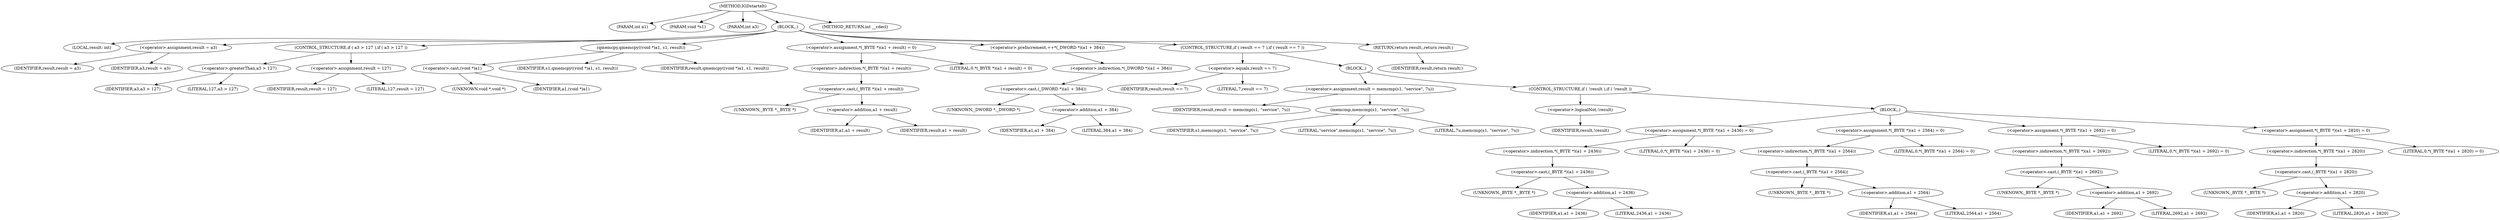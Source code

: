 digraph IGDstartelt {  
"1000102" [label = "(METHOD,IGDstartelt)" ]
"1000103" [label = "(PARAM,int a1)" ]
"1000104" [label = "(PARAM,void *s1)" ]
"1000105" [label = "(PARAM,int a3)" ]
"1000106" [label = "(BLOCK,,)" ]
"1000107" [label = "(LOCAL,result: int)" ]
"1000108" [label = "(<operator>.assignment,result = a3)" ]
"1000109" [label = "(IDENTIFIER,result,result = a3)" ]
"1000110" [label = "(IDENTIFIER,a3,result = a3)" ]
"1000111" [label = "(CONTROL_STRUCTURE,if ( a3 > 127 ),if ( a3 > 127 ))" ]
"1000112" [label = "(<operator>.greaterThan,a3 > 127)" ]
"1000113" [label = "(IDENTIFIER,a3,a3 > 127)" ]
"1000114" [label = "(LITERAL,127,a3 > 127)" ]
"1000115" [label = "(<operator>.assignment,result = 127)" ]
"1000116" [label = "(IDENTIFIER,result,result = 127)" ]
"1000117" [label = "(LITERAL,127,result = 127)" ]
"1000118" [label = "(qmemcpy,qmemcpy((void *)a1, s1, result))" ]
"1000119" [label = "(<operator>.cast,(void *)a1)" ]
"1000120" [label = "(UNKNOWN,void *,void *)" ]
"1000121" [label = "(IDENTIFIER,a1,(void *)a1)" ]
"1000122" [label = "(IDENTIFIER,s1,qmemcpy((void *)a1, s1, result))" ]
"1000123" [label = "(IDENTIFIER,result,qmemcpy((void *)a1, s1, result))" ]
"1000124" [label = "(<operator>.assignment,*(_BYTE *)(a1 + result) = 0)" ]
"1000125" [label = "(<operator>.indirection,*(_BYTE *)(a1 + result))" ]
"1000126" [label = "(<operator>.cast,(_BYTE *)(a1 + result))" ]
"1000127" [label = "(UNKNOWN,_BYTE *,_BYTE *)" ]
"1000128" [label = "(<operator>.addition,a1 + result)" ]
"1000129" [label = "(IDENTIFIER,a1,a1 + result)" ]
"1000130" [label = "(IDENTIFIER,result,a1 + result)" ]
"1000131" [label = "(LITERAL,0,*(_BYTE *)(a1 + result) = 0)" ]
"1000132" [label = "(<operator>.preIncrement,++*(_DWORD *)(a1 + 384))" ]
"1000133" [label = "(<operator>.indirection,*(_DWORD *)(a1 + 384))" ]
"1000134" [label = "(<operator>.cast,(_DWORD *)(a1 + 384))" ]
"1000135" [label = "(UNKNOWN,_DWORD *,_DWORD *)" ]
"1000136" [label = "(<operator>.addition,a1 + 384)" ]
"1000137" [label = "(IDENTIFIER,a1,a1 + 384)" ]
"1000138" [label = "(LITERAL,384,a1 + 384)" ]
"1000139" [label = "(CONTROL_STRUCTURE,if ( result == 7 ),if ( result == 7 ))" ]
"1000140" [label = "(<operator>.equals,result == 7)" ]
"1000141" [label = "(IDENTIFIER,result,result == 7)" ]
"1000142" [label = "(LITERAL,7,result == 7)" ]
"1000143" [label = "(BLOCK,,)" ]
"1000144" [label = "(<operator>.assignment,result = memcmp(s1, \"service\", 7u))" ]
"1000145" [label = "(IDENTIFIER,result,result = memcmp(s1, \"service\", 7u))" ]
"1000146" [label = "(memcmp,memcmp(s1, \"service\", 7u))" ]
"1000147" [label = "(IDENTIFIER,s1,memcmp(s1, \"service\", 7u))" ]
"1000148" [label = "(LITERAL,\"service\",memcmp(s1, \"service\", 7u))" ]
"1000149" [label = "(LITERAL,7u,memcmp(s1, \"service\", 7u))" ]
"1000150" [label = "(CONTROL_STRUCTURE,if ( !result ),if ( !result ))" ]
"1000151" [label = "(<operator>.logicalNot,!result)" ]
"1000152" [label = "(IDENTIFIER,result,!result)" ]
"1000153" [label = "(BLOCK,,)" ]
"1000154" [label = "(<operator>.assignment,*(_BYTE *)(a1 + 2436) = 0)" ]
"1000155" [label = "(<operator>.indirection,*(_BYTE *)(a1 + 2436))" ]
"1000156" [label = "(<operator>.cast,(_BYTE *)(a1 + 2436))" ]
"1000157" [label = "(UNKNOWN,_BYTE *,_BYTE *)" ]
"1000158" [label = "(<operator>.addition,a1 + 2436)" ]
"1000159" [label = "(IDENTIFIER,a1,a1 + 2436)" ]
"1000160" [label = "(LITERAL,2436,a1 + 2436)" ]
"1000161" [label = "(LITERAL,0,*(_BYTE *)(a1 + 2436) = 0)" ]
"1000162" [label = "(<operator>.assignment,*(_BYTE *)(a1 + 2564) = 0)" ]
"1000163" [label = "(<operator>.indirection,*(_BYTE *)(a1 + 2564))" ]
"1000164" [label = "(<operator>.cast,(_BYTE *)(a1 + 2564))" ]
"1000165" [label = "(UNKNOWN,_BYTE *,_BYTE *)" ]
"1000166" [label = "(<operator>.addition,a1 + 2564)" ]
"1000167" [label = "(IDENTIFIER,a1,a1 + 2564)" ]
"1000168" [label = "(LITERAL,2564,a1 + 2564)" ]
"1000169" [label = "(LITERAL,0,*(_BYTE *)(a1 + 2564) = 0)" ]
"1000170" [label = "(<operator>.assignment,*(_BYTE *)(a1 + 2692) = 0)" ]
"1000171" [label = "(<operator>.indirection,*(_BYTE *)(a1 + 2692))" ]
"1000172" [label = "(<operator>.cast,(_BYTE *)(a1 + 2692))" ]
"1000173" [label = "(UNKNOWN,_BYTE *,_BYTE *)" ]
"1000174" [label = "(<operator>.addition,a1 + 2692)" ]
"1000175" [label = "(IDENTIFIER,a1,a1 + 2692)" ]
"1000176" [label = "(LITERAL,2692,a1 + 2692)" ]
"1000177" [label = "(LITERAL,0,*(_BYTE *)(a1 + 2692) = 0)" ]
"1000178" [label = "(<operator>.assignment,*(_BYTE *)(a1 + 2820) = 0)" ]
"1000179" [label = "(<operator>.indirection,*(_BYTE *)(a1 + 2820))" ]
"1000180" [label = "(<operator>.cast,(_BYTE *)(a1 + 2820))" ]
"1000181" [label = "(UNKNOWN,_BYTE *,_BYTE *)" ]
"1000182" [label = "(<operator>.addition,a1 + 2820)" ]
"1000183" [label = "(IDENTIFIER,a1,a1 + 2820)" ]
"1000184" [label = "(LITERAL,2820,a1 + 2820)" ]
"1000185" [label = "(LITERAL,0,*(_BYTE *)(a1 + 2820) = 0)" ]
"1000186" [label = "(RETURN,return result;,return result;)" ]
"1000187" [label = "(IDENTIFIER,result,return result;)" ]
"1000188" [label = "(METHOD_RETURN,int __cdecl)" ]
  "1000102" -> "1000103" 
  "1000102" -> "1000104" 
  "1000102" -> "1000105" 
  "1000102" -> "1000106" 
  "1000102" -> "1000188" 
  "1000106" -> "1000107" 
  "1000106" -> "1000108" 
  "1000106" -> "1000111" 
  "1000106" -> "1000118" 
  "1000106" -> "1000124" 
  "1000106" -> "1000132" 
  "1000106" -> "1000139" 
  "1000106" -> "1000186" 
  "1000108" -> "1000109" 
  "1000108" -> "1000110" 
  "1000111" -> "1000112" 
  "1000111" -> "1000115" 
  "1000112" -> "1000113" 
  "1000112" -> "1000114" 
  "1000115" -> "1000116" 
  "1000115" -> "1000117" 
  "1000118" -> "1000119" 
  "1000118" -> "1000122" 
  "1000118" -> "1000123" 
  "1000119" -> "1000120" 
  "1000119" -> "1000121" 
  "1000124" -> "1000125" 
  "1000124" -> "1000131" 
  "1000125" -> "1000126" 
  "1000126" -> "1000127" 
  "1000126" -> "1000128" 
  "1000128" -> "1000129" 
  "1000128" -> "1000130" 
  "1000132" -> "1000133" 
  "1000133" -> "1000134" 
  "1000134" -> "1000135" 
  "1000134" -> "1000136" 
  "1000136" -> "1000137" 
  "1000136" -> "1000138" 
  "1000139" -> "1000140" 
  "1000139" -> "1000143" 
  "1000140" -> "1000141" 
  "1000140" -> "1000142" 
  "1000143" -> "1000144" 
  "1000143" -> "1000150" 
  "1000144" -> "1000145" 
  "1000144" -> "1000146" 
  "1000146" -> "1000147" 
  "1000146" -> "1000148" 
  "1000146" -> "1000149" 
  "1000150" -> "1000151" 
  "1000150" -> "1000153" 
  "1000151" -> "1000152" 
  "1000153" -> "1000154" 
  "1000153" -> "1000162" 
  "1000153" -> "1000170" 
  "1000153" -> "1000178" 
  "1000154" -> "1000155" 
  "1000154" -> "1000161" 
  "1000155" -> "1000156" 
  "1000156" -> "1000157" 
  "1000156" -> "1000158" 
  "1000158" -> "1000159" 
  "1000158" -> "1000160" 
  "1000162" -> "1000163" 
  "1000162" -> "1000169" 
  "1000163" -> "1000164" 
  "1000164" -> "1000165" 
  "1000164" -> "1000166" 
  "1000166" -> "1000167" 
  "1000166" -> "1000168" 
  "1000170" -> "1000171" 
  "1000170" -> "1000177" 
  "1000171" -> "1000172" 
  "1000172" -> "1000173" 
  "1000172" -> "1000174" 
  "1000174" -> "1000175" 
  "1000174" -> "1000176" 
  "1000178" -> "1000179" 
  "1000178" -> "1000185" 
  "1000179" -> "1000180" 
  "1000180" -> "1000181" 
  "1000180" -> "1000182" 
  "1000182" -> "1000183" 
  "1000182" -> "1000184" 
  "1000186" -> "1000187" 
}
